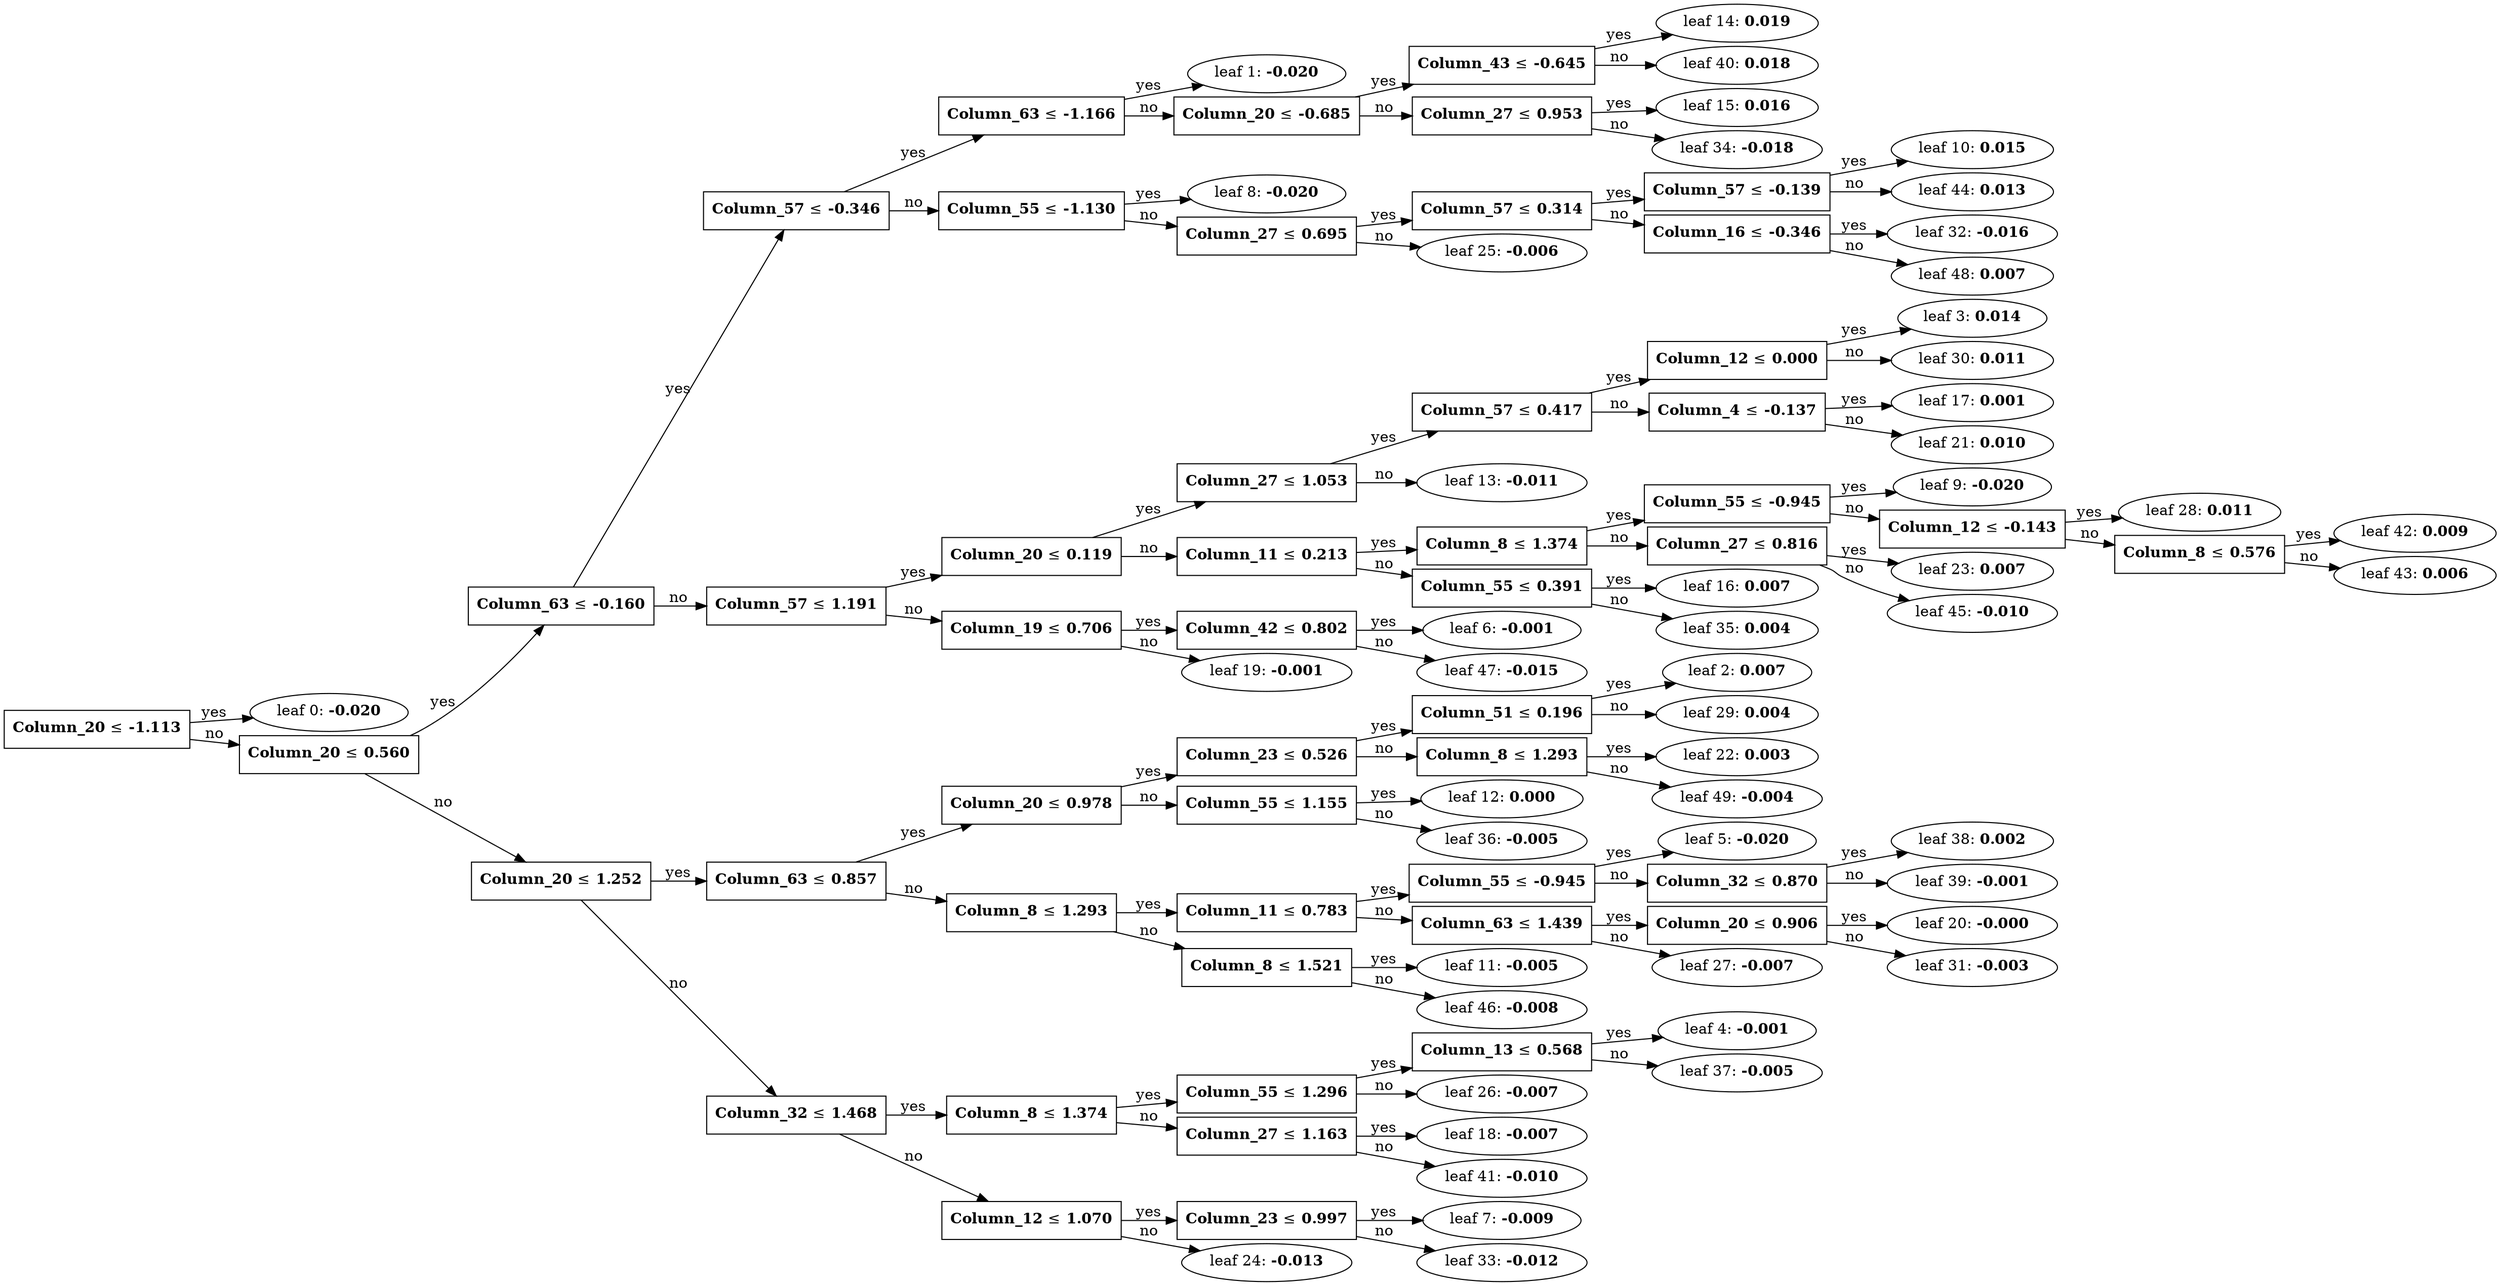 digraph {
	graph [nodesep=0.05 rankdir=LR ranksep=0.3]
	split0 [label=<<B>Column_20</B> &#8804; <B>-1.113</B>> fillcolor=white shape=rectangle style=""]
	leaf0 [label=<leaf 0: <B>-0.020</B>>]
	split0 -> leaf0 [label=yes]
	split1 [label=<<B>Column_20</B> &#8804; <B>0.560</B>> fillcolor=white shape=rectangle style=""]
	split2 [label=<<B>Column_63</B> &#8804; <B>-0.160</B>> fillcolor=white shape=rectangle style=""]
	split7 [label=<<B>Column_57</B> &#8804; <B>-0.346</B>> fillcolor=white shape=rectangle style=""]
	split13 [label=<<B>Column_63</B> &#8804; <B>-1.166</B>> fillcolor=white shape=rectangle style=""]
	leaf1 [label=<leaf 1: <B>-0.020</B>>]
	split13 -> leaf1 [label=yes]
	split14 [label=<<B>Column_20</B> &#8804; <B>-0.685</B>> fillcolor=white shape=rectangle style=""]
	split39 [label=<<B>Column_43</B> &#8804; <B>-0.645</B>> fillcolor=white shape=rectangle style=""]
	leaf14 [label=<leaf 14: <B>0.019</B>>]
	split39 -> leaf14 [label=yes]
	leaf40 [label=<leaf 40: <B>0.018</B>>]
	split39 -> leaf40 [label=no]
	split14 -> split39 [label=yes]
	split33 [label=<<B>Column_27</B> &#8804; <B>0.953</B>> fillcolor=white shape=rectangle style=""]
	leaf15 [label=<leaf 15: <B>0.016</B>>]
	split33 -> leaf15 [label=yes]
	leaf34 [label=<leaf 34: <B>-0.018</B>>]
	split33 -> leaf34 [label=no]
	split14 -> split33 [label=no]
	split13 -> split14 [label=no]
	split7 -> split13 [label=yes]
	split9 [label=<<B>Column_55</B> &#8804; <B>-1.130</B>> fillcolor=white shape=rectangle style=""]
	leaf8 [label=<leaf 8: <B>-0.020</B>>]
	split9 -> leaf8 [label=yes]
	split24 [label=<<B>Column_27</B> &#8804; <B>0.695</B>> fillcolor=white shape=rectangle style=""]
	split31 [label=<<B>Column_57</B> &#8804; <B>0.314</B>> fillcolor=white shape=rectangle style=""]
	split43 [label=<<B>Column_57</B> &#8804; <B>-0.139</B>> fillcolor=white shape=rectangle style=""]
	leaf10 [label=<leaf 10: <B>0.015</B>>]
	split43 -> leaf10 [label=yes]
	leaf44 [label=<leaf 44: <B>0.013</B>>]
	split43 -> leaf44 [label=no]
	split31 -> split43 [label=yes]
	split47 [label=<<B>Column_16</B> &#8804; <B>-0.346</B>> fillcolor=white shape=rectangle style=""]
	leaf32 [label=<leaf 32: <B>-0.016</B>>]
	split47 -> leaf32 [label=yes]
	leaf48 [label=<leaf 48: <B>0.007</B>>]
	split47 -> leaf48 [label=no]
	split31 -> split47 [label=no]
	split24 -> split31 [label=yes]
	leaf25 [label=<leaf 25: <B>-0.006</B>>]
	split24 -> leaf25 [label=no]
	split9 -> split24 [label=no]
	split7 -> split9 [label=no]
	split2 -> split7 [label=yes]
	split5 [label=<<B>Column_57</B> &#8804; <B>1.191</B>> fillcolor=white shape=rectangle style=""]
	split8 [label=<<B>Column_20</B> &#8804; <B>0.119</B>> fillcolor=white shape=rectangle style=""]
	split12 [label=<<B>Column_27</B> &#8804; <B>1.053</B>> fillcolor=white shape=rectangle style=""]
	split16 [label=<<B>Column_57</B> &#8804; <B>0.417</B>> fillcolor=white shape=rectangle style=""]
	split29 [label=<<B>Column_12</B> &#8804; <B>0.000</B>> fillcolor=white shape=rectangle style=""]
	leaf3 [label=<leaf 3: <B>0.014</B>>]
	split29 -> leaf3 [label=yes]
	leaf30 [label=<leaf 30: <B>0.011</B>>]
	split29 -> leaf30 [label=no]
	split16 -> split29 [label=yes]
	split20 [label=<<B>Column_4</B> &#8804; <B>-0.137</B>> fillcolor=white shape=rectangle style=""]
	leaf17 [label=<leaf 17: <B>0.001</B>>]
	split20 -> leaf17 [label=yes]
	leaf21 [label=<leaf 21: <B>0.010</B>>]
	split20 -> leaf21 [label=no]
	split16 -> split20 [label=no]
	split12 -> split16 [label=yes]
	leaf13 [label=<leaf 13: <B>-0.011</B>>]
	split12 -> leaf13 [label=no]
	split8 -> split12 [label=yes]
	split15 [label=<<B>Column_11</B> &#8804; <B>0.213</B>> fillcolor=white shape=rectangle style=""]
	split22 [label=<<B>Column_8</B> &#8804; <B>1.374</B>> fillcolor=white shape=rectangle style=""]
	split27 [label=<<B>Column_55</B> &#8804; <B>-0.945</B>> fillcolor=white shape=rectangle style=""]
	leaf9 [label=<leaf 9: <B>-0.020</B>>]
	split27 -> leaf9 [label=yes]
	split41 [label=<<B>Column_12</B> &#8804; <B>-0.143</B>> fillcolor=white shape=rectangle style=""]
	leaf28 [label=<leaf 28: <B>0.011</B>>]
	split41 -> leaf28 [label=yes]
	split42 [label=<<B>Column_8</B> &#8804; <B>0.576</B>> fillcolor=white shape=rectangle style=""]
	leaf42 [label=<leaf 42: <B>0.009</B>>]
	split42 -> leaf42 [label=yes]
	leaf43 [label=<leaf 43: <B>0.006</B>>]
	split42 -> leaf43 [label=no]
	split41 -> split42 [label=no]
	split27 -> split41 [label=no]
	split22 -> split27 [label=yes]
	split44 [label=<<B>Column_27</B> &#8804; <B>0.816</B>> fillcolor=white shape=rectangle style=""]
	leaf23 [label=<leaf 23: <B>0.007</B>>]
	split44 -> leaf23 [label=yes]
	leaf45 [label=<leaf 45: <B>-0.010</B>>]
	split44 -> leaf45 [label=no]
	split22 -> split44 [label=no]
	split15 -> split22 [label=yes]
	split34 [label=<<B>Column_55</B> &#8804; <B>0.391</B>> fillcolor=white shape=rectangle style=""]
	leaf16 [label=<leaf 16: <B>0.007</B>>]
	split34 -> leaf16 [label=yes]
	leaf35 [label=<leaf 35: <B>0.004</B>>]
	split34 -> leaf35 [label=no]
	split15 -> split34 [label=no]
	split8 -> split15 [label=no]
	split5 -> split8 [label=yes]
	split18 [label=<<B>Column_19</B> &#8804; <B>0.706</B>> fillcolor=white shape=rectangle style=""]
	split46 [label=<<B>Column_42</B> &#8804; <B>0.802</B>> fillcolor=white shape=rectangle style=""]
	leaf6 [label=<leaf 6: <B>-0.001</B>>]
	split46 -> leaf6 [label=yes]
	leaf47 [label=<leaf 47: <B>-0.015</B>>]
	split46 -> leaf47 [label=no]
	split18 -> split46 [label=yes]
	leaf19 [label=<leaf 19: <B>-0.001</B>>]
	split18 -> leaf19 [label=no]
	split5 -> split18 [label=no]
	split2 -> split5 [label=no]
	split1 -> split2 [label=yes]
	split3 [label=<<B>Column_20</B> &#8804; <B>1.252</B>> fillcolor=white shape=rectangle style=""]
	split4 [label=<<B>Column_63</B> &#8804; <B>0.857</B>> fillcolor=white shape=rectangle style=""]
	split11 [label=<<B>Column_20</B> &#8804; <B>0.978</B>> fillcolor=white shape=rectangle style=""]
	split21 [label=<<B>Column_23</B> &#8804; <B>0.526</B>> fillcolor=white shape=rectangle style=""]
	split28 [label=<<B>Column_51</B> &#8804; <B>0.196</B>> fillcolor=white shape=rectangle style=""]
	leaf2 [label=<leaf 2: <B>0.007</B>>]
	split28 -> leaf2 [label=yes]
	leaf29 [label=<leaf 29: <B>0.004</B>>]
	split28 -> leaf29 [label=no]
	split21 -> split28 [label=yes]
	split48 [label=<<B>Column_8</B> &#8804; <B>1.293</B>> fillcolor=white shape=rectangle style=""]
	leaf22 [label=<leaf 22: <B>0.003</B>>]
	split48 -> leaf22 [label=yes]
	leaf49 [label=<leaf 49: <B>-0.004</B>>]
	split48 -> leaf49 [label=no]
	split21 -> split48 [label=no]
	split11 -> split21 [label=yes]
	split35 [label=<<B>Column_55</B> &#8804; <B>1.155</B>> fillcolor=white shape=rectangle style=""]
	leaf12 [label=<leaf 12: <B>0.000</B>>]
	split35 -> leaf12 [label=yes]
	leaf36 [label=<leaf 36: <B>-0.005</B>>]
	split35 -> leaf36 [label=no]
	split11 -> split35 [label=no]
	split4 -> split11 [label=yes]
	split10 [label=<<B>Column_8</B> &#8804; <B>1.293</B>> fillcolor=white shape=rectangle style=""]
	split19 [label=<<B>Column_11</B> &#8804; <B>0.783</B>> fillcolor=white shape=rectangle style=""]
	split37 [label=<<B>Column_55</B> &#8804; <B>-0.945</B>> fillcolor=white shape=rectangle style=""]
	leaf5 [label=<leaf 5: <B>-0.020</B>>]
	split37 -> leaf5 [label=yes]
	split38 [label=<<B>Column_32</B> &#8804; <B>0.870</B>> fillcolor=white shape=rectangle style=""]
	leaf38 [label=<leaf 38: <B>0.002</B>>]
	split38 -> leaf38 [label=yes]
	leaf39 [label=<leaf 39: <B>-0.001</B>>]
	split38 -> leaf39 [label=no]
	split37 -> split38 [label=no]
	split19 -> split37 [label=yes]
	split26 [label=<<B>Column_63</B> &#8804; <B>1.439</B>> fillcolor=white shape=rectangle style=""]
	split30 [label=<<B>Column_20</B> &#8804; <B>0.906</B>> fillcolor=white shape=rectangle style=""]
	leaf20 [label=<leaf 20: <B>-0.000</B>>]
	split30 -> leaf20 [label=yes]
	leaf31 [label=<leaf 31: <B>-0.003</B>>]
	split30 -> leaf31 [label=no]
	split26 -> split30 [label=yes]
	leaf27 [label=<leaf 27: <B>-0.007</B>>]
	split26 -> leaf27 [label=no]
	split19 -> split26 [label=no]
	split10 -> split19 [label=yes]
	split45 [label=<<B>Column_8</B> &#8804; <B>1.521</B>> fillcolor=white shape=rectangle style=""]
	leaf11 [label=<leaf 11: <B>-0.005</B>>]
	split45 -> leaf11 [label=yes]
	leaf46 [label=<leaf 46: <B>-0.008</B>>]
	split45 -> leaf46 [label=no]
	split10 -> split45 [label=no]
	split4 -> split10 [label=no]
	split3 -> split4 [label=yes]
	split6 [label=<<B>Column_32</B> &#8804; <B>1.468</B>> fillcolor=white shape=rectangle style=""]
	split17 [label=<<B>Column_8</B> &#8804; <B>1.374</B>> fillcolor=white shape=rectangle style=""]
	split25 [label=<<B>Column_55</B> &#8804; <B>1.296</B>> fillcolor=white shape=rectangle style=""]
	split36 [label=<<B>Column_13</B> &#8804; <B>0.568</B>> fillcolor=white shape=rectangle style=""]
	leaf4 [label=<leaf 4: <B>-0.001</B>>]
	split36 -> leaf4 [label=yes]
	leaf37 [label=<leaf 37: <B>-0.005</B>>]
	split36 -> leaf37 [label=no]
	split25 -> split36 [label=yes]
	leaf26 [label=<leaf 26: <B>-0.007</B>>]
	split25 -> leaf26 [label=no]
	split17 -> split25 [label=yes]
	split40 [label=<<B>Column_27</B> &#8804; <B>1.163</B>> fillcolor=white shape=rectangle style=""]
	leaf18 [label=<leaf 18: <B>-0.007</B>>]
	split40 -> leaf18 [label=yes]
	leaf41 [label=<leaf 41: <B>-0.010</B>>]
	split40 -> leaf41 [label=no]
	split17 -> split40 [label=no]
	split6 -> split17 [label=yes]
	split23 [label=<<B>Column_12</B> &#8804; <B>1.070</B>> fillcolor=white shape=rectangle style=""]
	split32 [label=<<B>Column_23</B> &#8804; <B>0.997</B>> fillcolor=white shape=rectangle style=""]
	leaf7 [label=<leaf 7: <B>-0.009</B>>]
	split32 -> leaf7 [label=yes]
	leaf33 [label=<leaf 33: <B>-0.012</B>>]
	split32 -> leaf33 [label=no]
	split23 -> split32 [label=yes]
	leaf24 [label=<leaf 24: <B>-0.013</B>>]
	split23 -> leaf24 [label=no]
	split6 -> split23 [label=no]
	split3 -> split6 [label=no]
	split1 -> split3 [label=no]
	split0 -> split1 [label=no]
}

